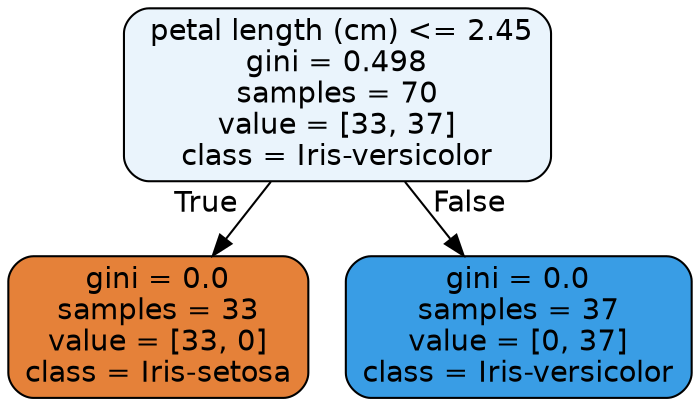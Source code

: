 digraph Tree {
node [shape=box, style="filled, rounded", color="black", fontname="helvetica"] ;
edge [fontname="helvetica"] ;
0 [label=" petal length (cm) <= 2.45\ngini = 0.498\nsamples = 70\nvalue = [33, 37]\nclass = Iris-versicolor", fillcolor="#eaf4fc"] ;
1 [label="gini = 0.0\nsamples = 33\nvalue = [33, 0]\nclass = Iris-setosa", fillcolor="#e58139"] ;
0 -> 1 [labeldistance=2.5, labelangle=45, headlabel="True"] ;
2 [label="gini = 0.0\nsamples = 37\nvalue = [0, 37]\nclass = Iris-versicolor", fillcolor="#399de5"] ;
0 -> 2 [labeldistance=2.5, labelangle=-45, headlabel="False"] ;
}